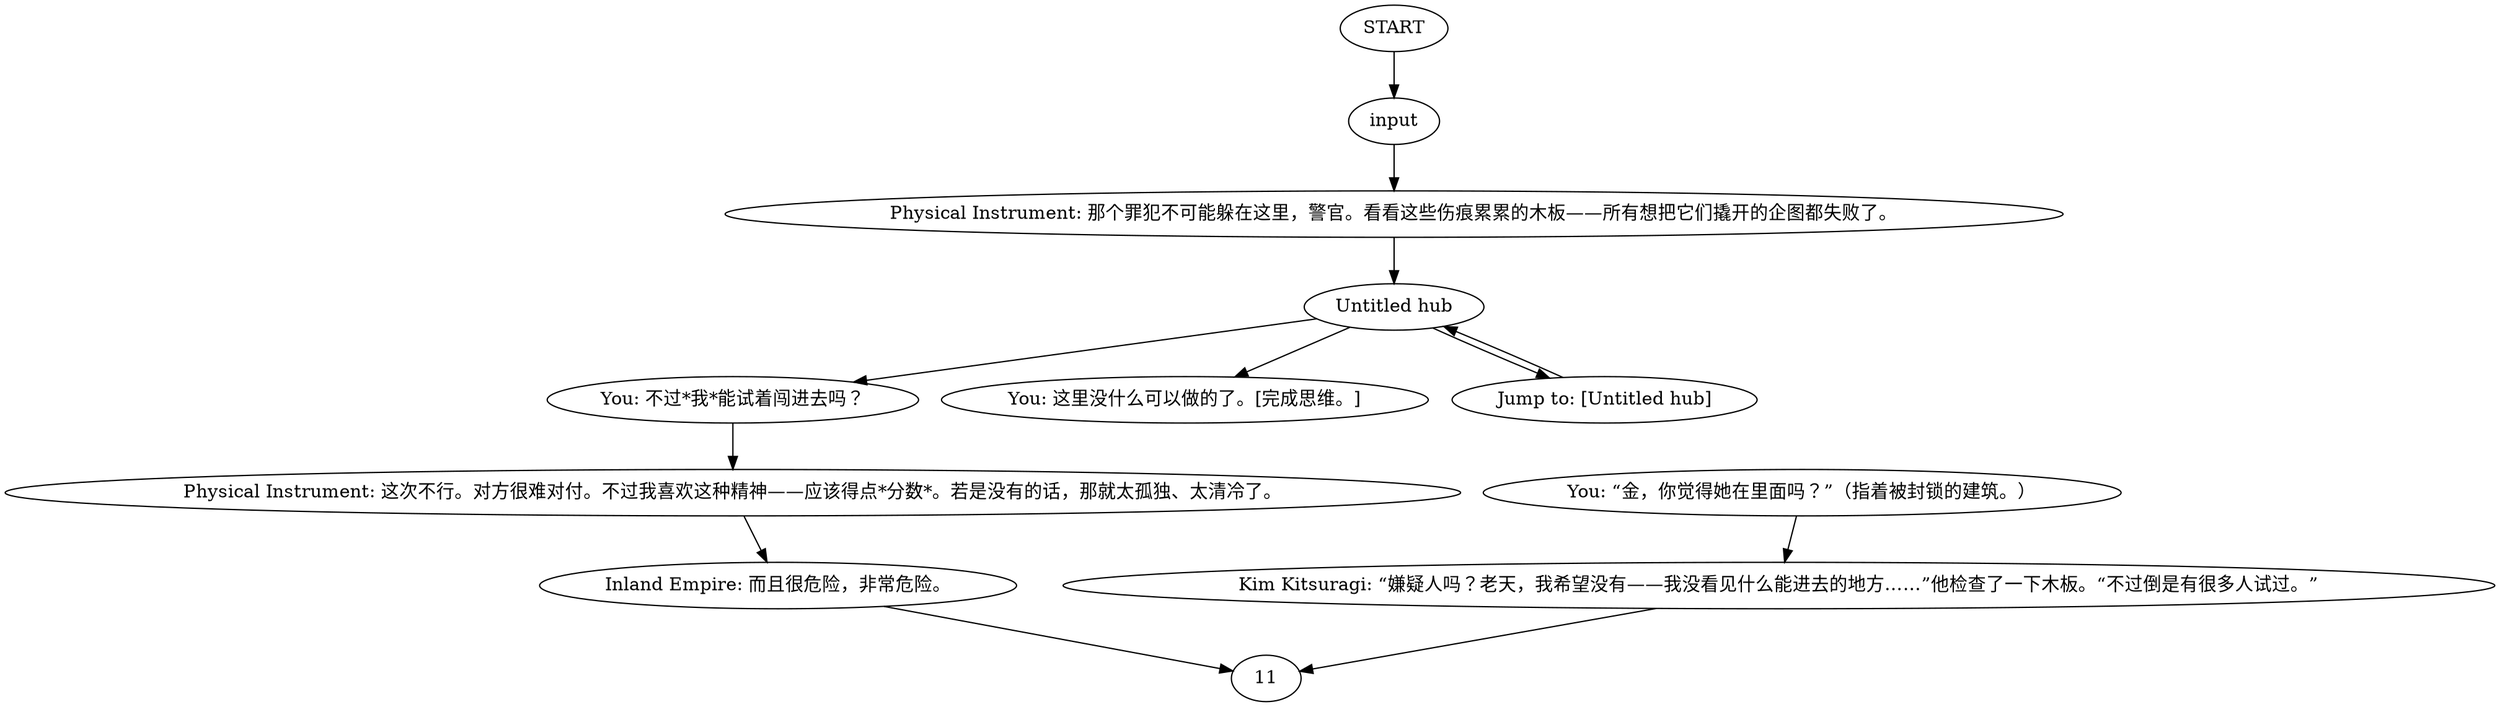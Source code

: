 # COAST ORB / bluedoororb
# Conversation with PhysInt.
# ==================================================
digraph G {
	  0 [label="START"];
	  1 [label="input"];
	  2 [label="You: 不过*我*能试着闯进去吗？"];
	  3 [label="Kim Kitsuragi: “嫌疑人吗？老天，我希望没有——我没看见什么能进去的地方……”他检查了一下木板。“不过倒是有很多人试过。”"];
	  4 [label="You: 这里没什么可以做的了。[完成思维。]"];
	  5 [label="Untitled hub"];
	  6 [label="Physical Instrument: 那个罪犯不可能躲在这里，警官。看看这些伤痕累累的木板——所有想把它们撬开的企图都失败了。"];
	  7 [label="Inland Empire: 而且很危险，非常危险。"];
	  8 [label="Physical Instrument: 这次不行。对方很难对付。不过我喜欢这种精神——应该得点*分数*。若是没有的话，那就太孤独、太清冷了。"];
	  9 [label="You: “金，你觉得她在里面吗？”（指着被封锁的建筑。）"];
	  10 [label="Jump to: [Untitled hub]"];
	  0 -> 1
	  1 -> 6
	  2 -> 8
	  3 -> 11
	  5 -> 2
	  5 -> 10
	  5 -> 4
	  6 -> 5
	  7 -> 11
	  8 -> 7
	  9 -> 3
	  10 -> 5
}

